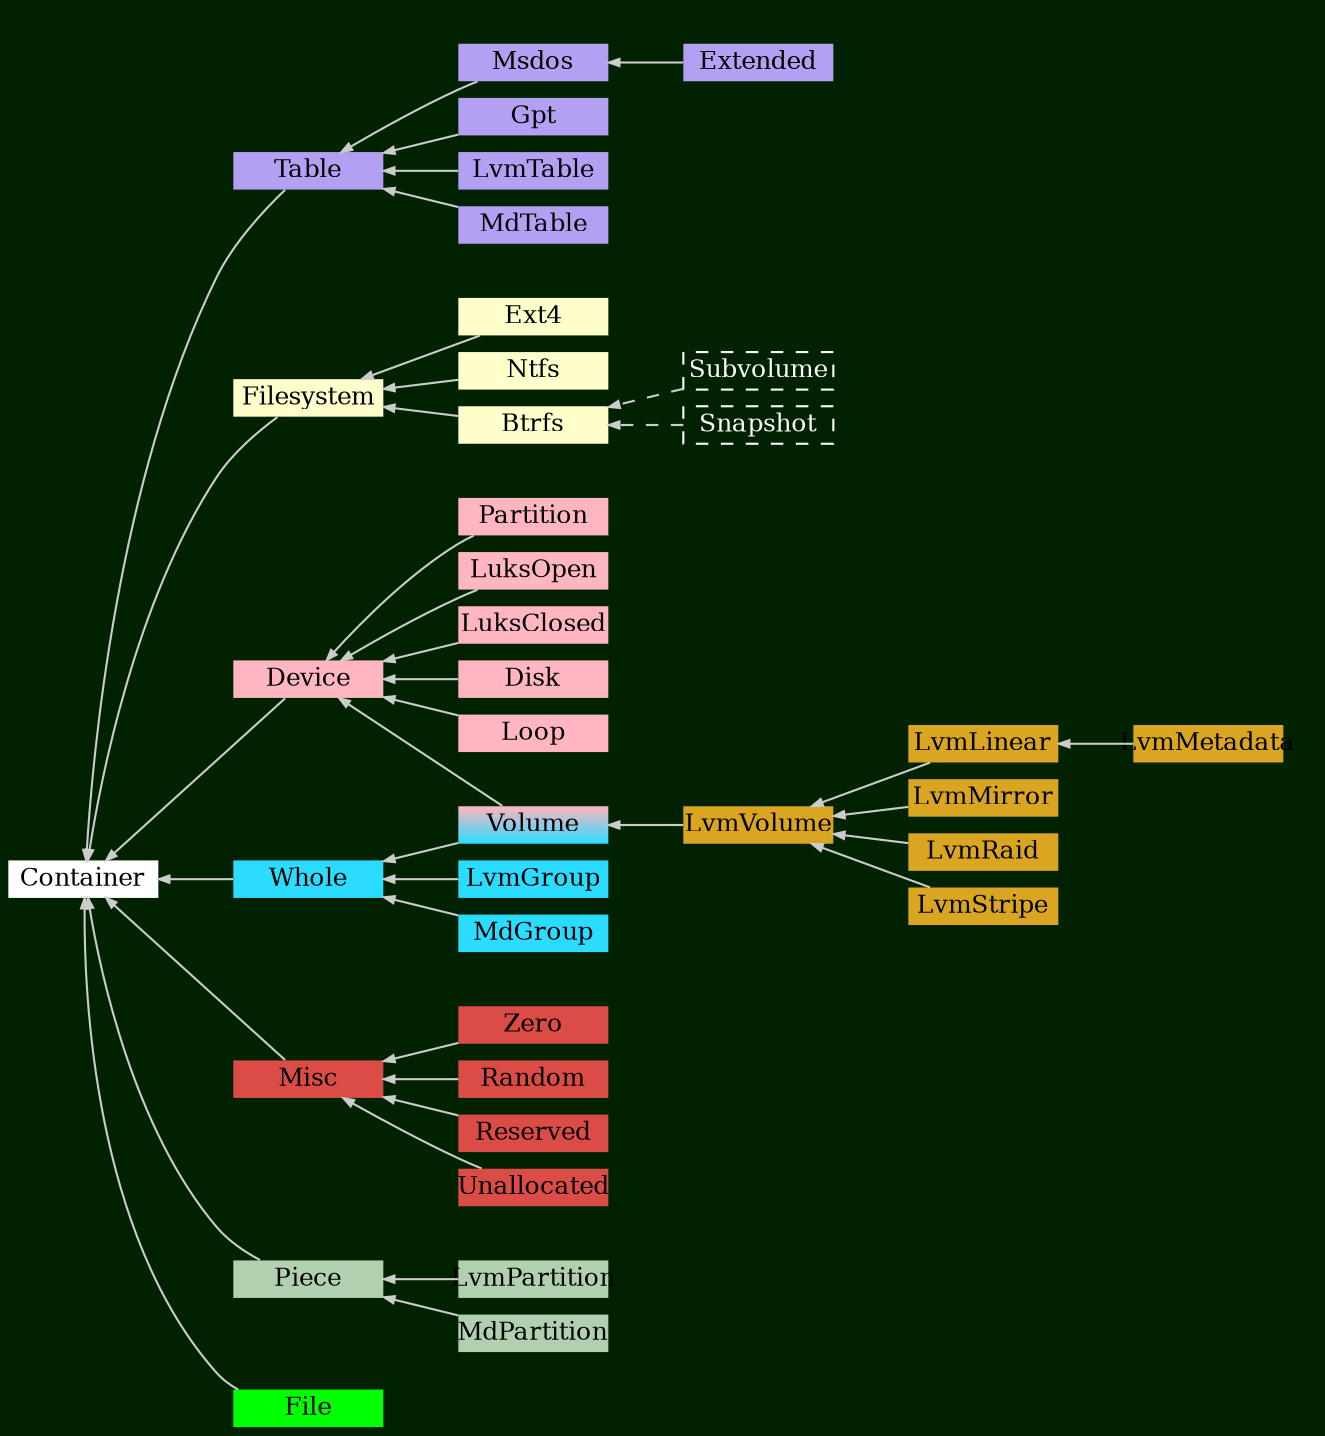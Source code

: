 digraph G
{
	graph [ rankdir="RL" bgcolor="#002200", color=white nodesep=0.1 ranksep=0.5 ];
	node  [ shape=record fontsize=12 style=filled color=white width="1.0" height="0.25" fixedsize=true penwidth=0 ];
	edge  [ penwidth=1.0 color="#CCCCCC" arrowsize=0.5 ];

	Container      [ fillcolor="#FFFFFF" ];

	Table          [ fillcolor="#B4A0F3" ];
	Msdos          [ fillcolor="#B4A0F3" ];
	Extended       [ fillcolor="#B4A0F3" ];
	Gpt            [ fillcolor="#B4A0F3" ];
	LvmTable       [ fillcolor="#B4A0F3" ];
	MdTable        [ fillcolor="#B4A0F3" ];

	Filesystem     [ fillcolor="#FFFFCC" ];
	Ext4           [ fillcolor="#FFFFCC" ];
	Btrfs          [ fillcolor="#FFFFCC" ];
	Ntfs           [ fillcolor="#FFFFCC" ];

	BtrfsSubvolume [ label="Subvolume" fontcolor=white style=dashed penwidth=1 ];
	BtrfsSnapshot  [ label="Snapshot"  fontcolor=white style=dashed penwidth=1 ];

	Whole          [ fillcolor="#2BDCFF" ];
	Volume         [ fillcolor="#2BDCFF:#FFB6C1" gradientangle=90 ];

	LvmLinear      [ fillcolor="#DAA520" ];
	LvmMetadata    [ fillcolor="#DAA520" ];
	LvmMirror      [ fillcolor="#DAA520" ];
	LvmRaid        [ fillcolor="#DAA520" ];
	LvmStripe      [ fillcolor="#DAA520" ];
	LvmVolume      [ fillcolor="#DAA520" ];

	Device         [ fillcolor="#FFB6C1" ];
	Partition      [ fillcolor="#FFB6C1" ];
	LuksOpen       [ fillcolor="#FFB6C1" ];
	LuksClosed     [ fillcolor="#FFB6C1" ];

	Disk           [ fillcolor="#FFB6C1" ];
	Loop           [ fillcolor="#FFB6C1" ];

	Misc           [ fillcolor="#DC4C46" ];
	Zero           [ fillcolor="#DC4C46" ];
	Random         [ fillcolor="#DC4C46" ];
	Reserved       [ fillcolor="#DC4C46" ];
	Unallocated    [ fillcolor="#DC4C46" ];

	Piece          [ fillcolor="#B0D0B0" ];
	LvmPartition   [ fillcolor="#B0D0B0" ];
	MdPartition    [ fillcolor="#B0D0B0" ];

	LvmGroup       [ fillcolor="#2BDCFF" ];
	MdGroup        [ fillcolor="#2BDCFF" ];

	File           [ fillcolor="#00FF00" ];

	Filesystem -> Container;
	Table      -> Container;
	Whole      -> Container;
	Device     -> Container;
	Misc       -> Container;
	Piece      -> Container;

	File       -> Container;

	LvmVolume  -> Volume;

	subgraph cluster_1 {
		color = transparent;

		Extended             -> Msdos;

		Gpt                  -> Table;
		LvmTable             -> Table;
		MdTable              -> Table;
		Msdos                -> Table;
	}

	subgraph cluster_2 {
		color = transparent;

		Ext4                 -> Filesystem;
		Btrfs                -> Filesystem;
		Ntfs                 -> Filesystem;

		BtrfsSubvolume       -> Btrfs [ style=dashed ];
		BtrfsSnapshot        -> Btrfs [ style=dashed ];
	}

	subgraph cluster_3 {
		color = transparent;

		Zero                 -> Misc;
		Random               -> Misc;
		Reserved             -> Misc;
		Unallocated          -> Misc;
	}

	subgraph cluster_4 {
		color = transparent;

		LvmPartition         -> Piece;
		MdPartition          -> Piece;
	}

	subgraph cluster_5 {
		color = transparent;

		LvmMetadata          -> LvmLinear;
		LvmLinear            -> LvmVolume;
		LvmMirror            -> LvmVolume;
		LvmRaid              -> LvmVolume;
		LvmStripe            -> LvmVolume;
	}

	subgraph cluster_6 {
		color = transparent;

		LvmGroup             -> Whole;
		MdGroup              -> Whole;
		Volume               -> Whole;
	}

	subgraph cluster_7 {
		color = transparent;

		Partition            -> Device;
		LuksOpen             -> Device;
		LuksClosed           -> Device;
		Disk                 -> Device;
		Loop                 -> Device;
		Volume               -> Device;
	}
}

